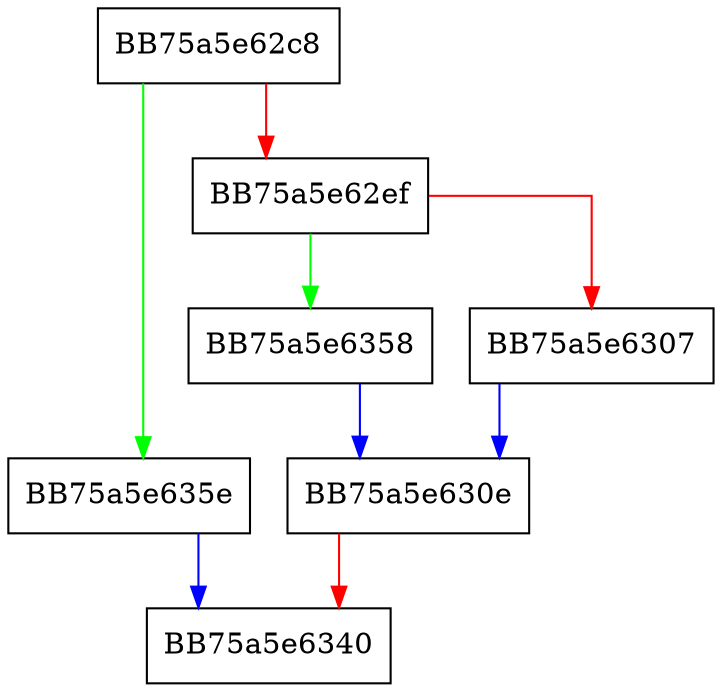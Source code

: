 digraph string_impl {
  node [shape="box"];
  graph [splines=ortho];
  BB75a5e62c8 -> BB75a5e635e [color="green"];
  BB75a5e62c8 -> BB75a5e62ef [color="red"];
  BB75a5e62ef -> BB75a5e6358 [color="green"];
  BB75a5e62ef -> BB75a5e6307 [color="red"];
  BB75a5e6307 -> BB75a5e630e [color="blue"];
  BB75a5e630e -> BB75a5e6340 [color="red"];
  BB75a5e6358 -> BB75a5e630e [color="blue"];
  BB75a5e635e -> BB75a5e6340 [color="blue"];
}